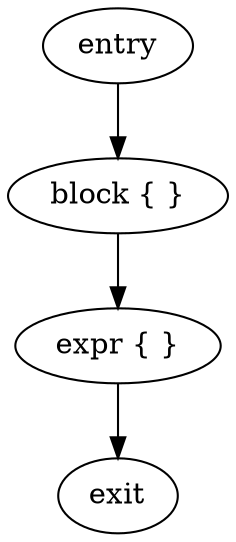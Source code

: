 digraph block {
    N0[label="entry"];
    N1[label="exit"];
    N2[label="block { }"];
    N3[label="expr { }"];
    N0 -> N2;
    N2 -> N3;
    N3 -> N1;
}
